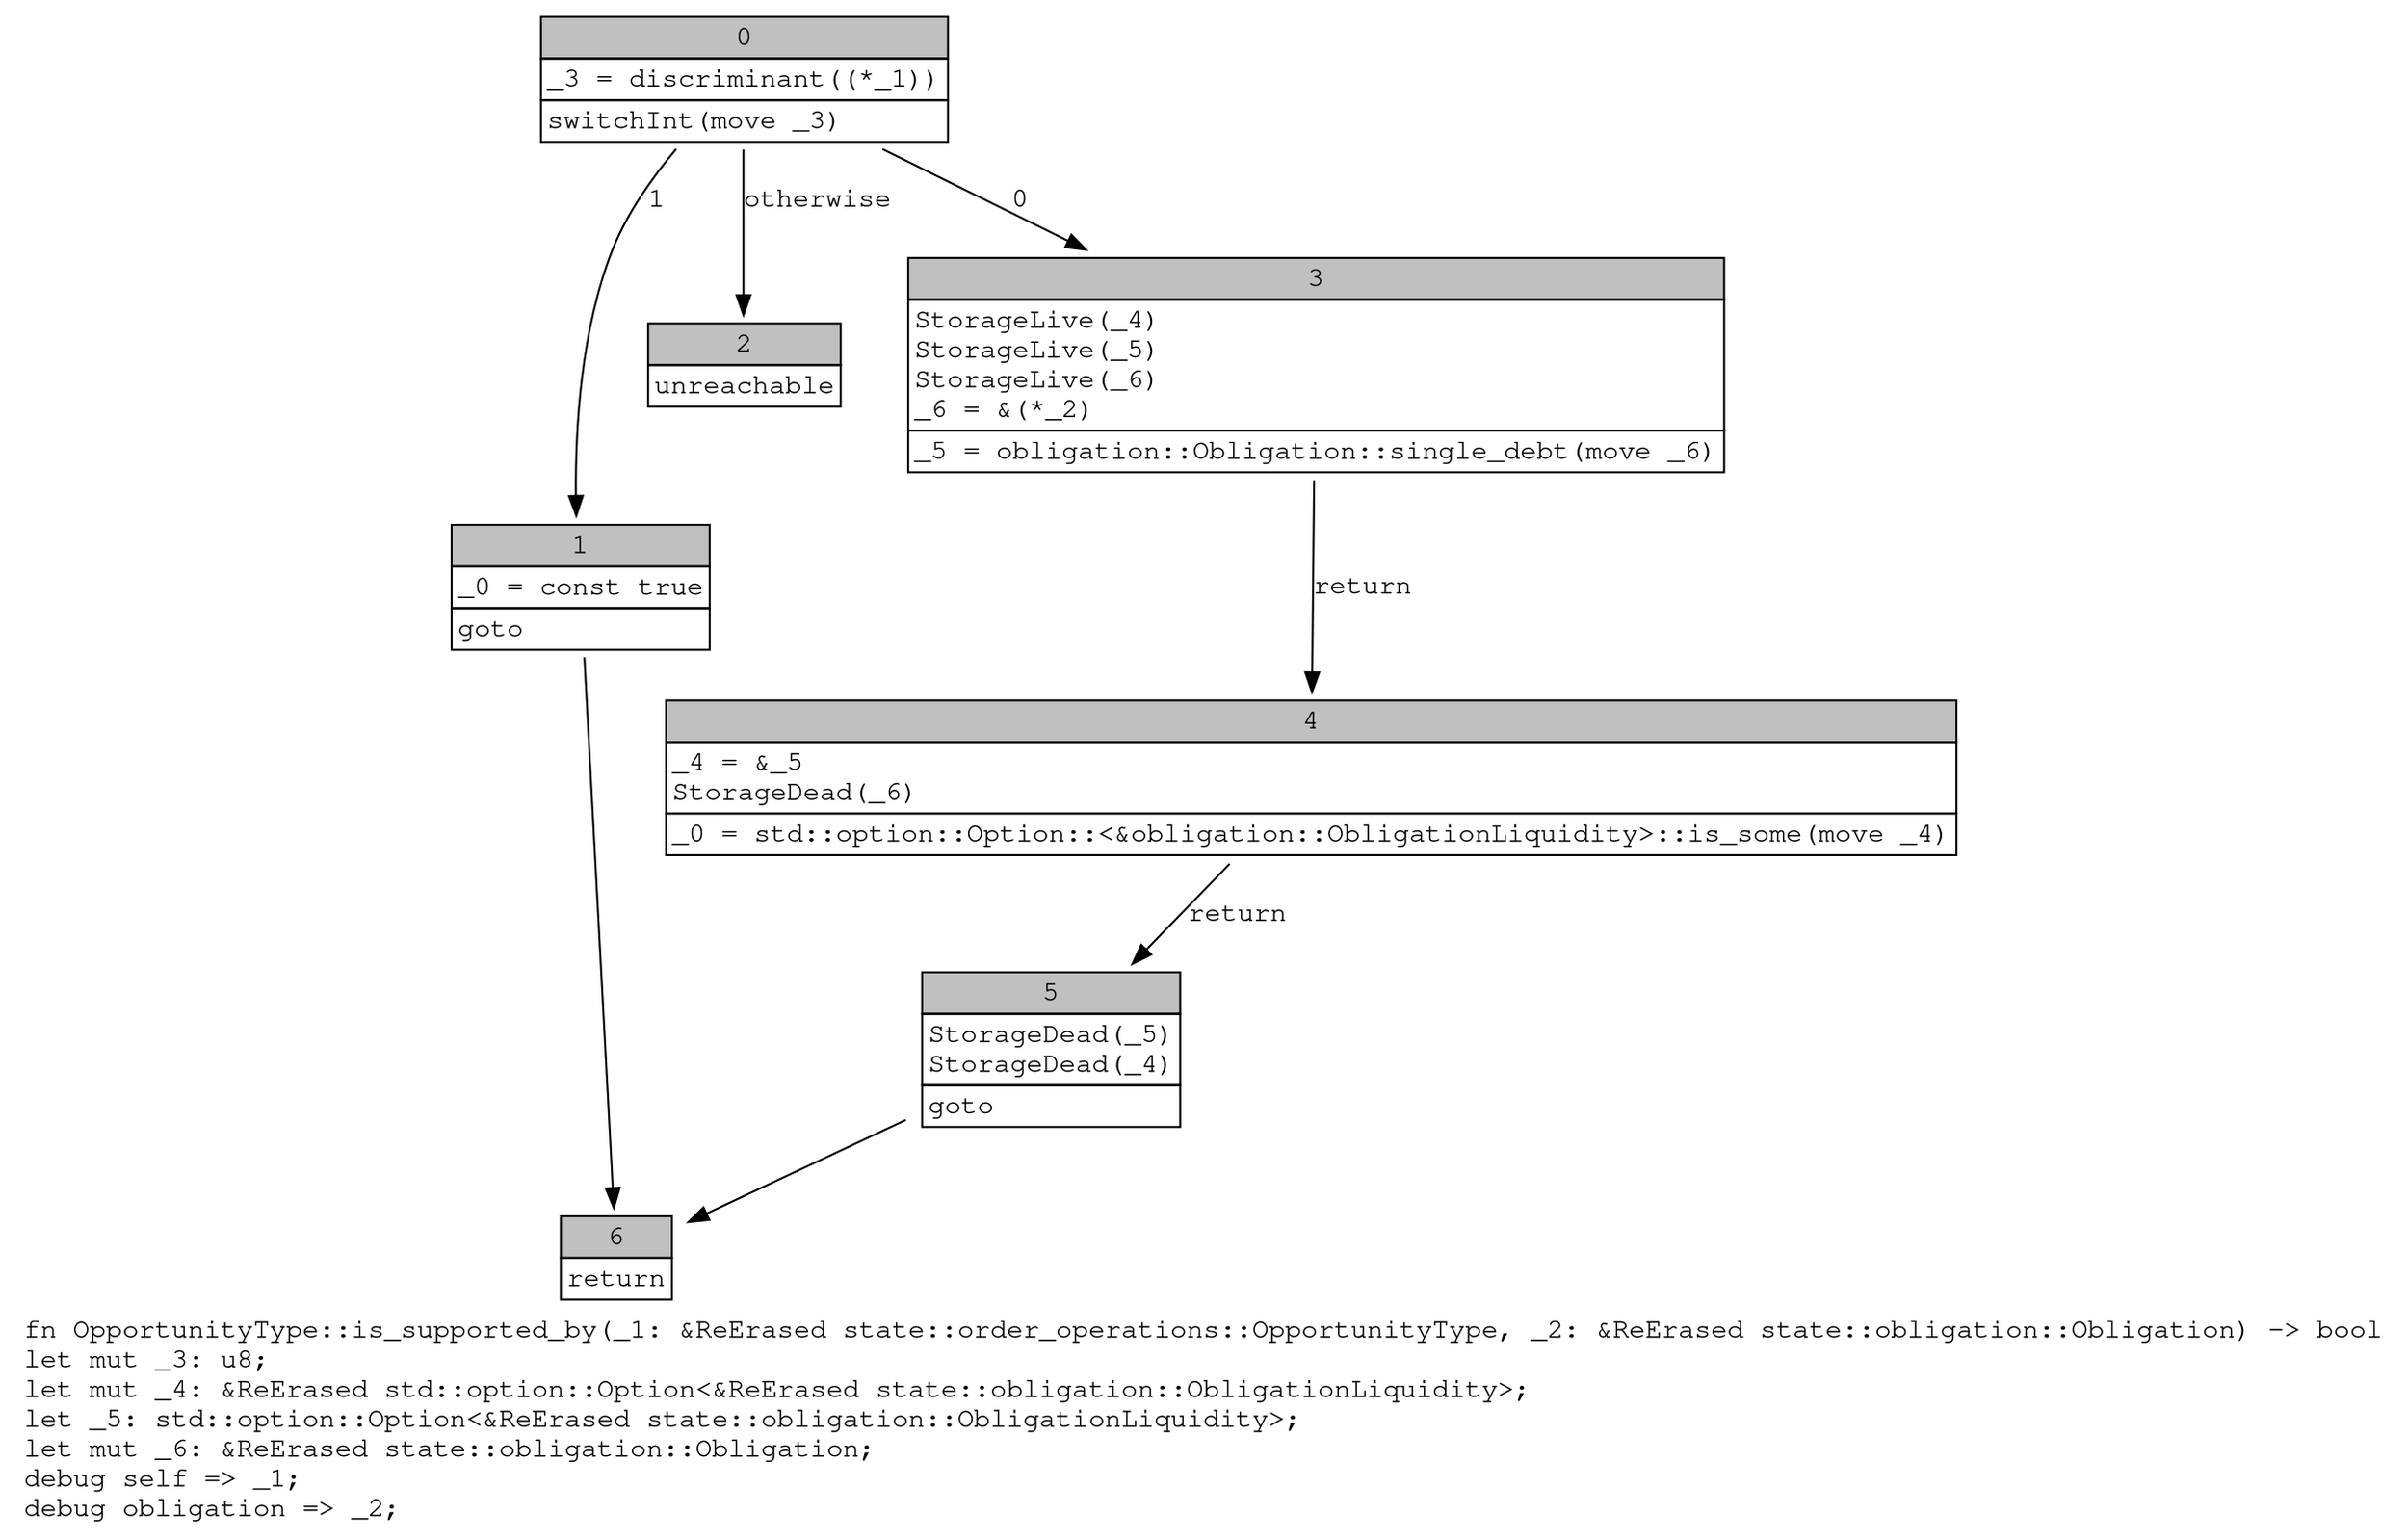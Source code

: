 digraph Mir_0_1788 {
    graph [fontname="Courier, monospace"];
    node [fontname="Courier, monospace"];
    edge [fontname="Courier, monospace"];
    label=<fn OpportunityType::is_supported_by(_1: &amp;ReErased state::order_operations::OpportunityType, _2: &amp;ReErased state::obligation::Obligation) -&gt; bool<br align="left"/>let mut _3: u8;<br align="left"/>let mut _4: &amp;ReErased std::option::Option&lt;&amp;ReErased state::obligation::ObligationLiquidity&gt;;<br align="left"/>let _5: std::option::Option&lt;&amp;ReErased state::obligation::ObligationLiquidity&gt;;<br align="left"/>let mut _6: &amp;ReErased state::obligation::Obligation;<br align="left"/>debug self =&gt; _1;<br align="left"/>debug obligation =&gt; _2;<br align="left"/>>;
    bb0__0_1788 [shape="none", label=<<table border="0" cellborder="1" cellspacing="0"><tr><td bgcolor="gray" align="center" colspan="1">0</td></tr><tr><td align="left" balign="left">_3 = discriminant((*_1))<br/></td></tr><tr><td align="left">switchInt(move _3)</td></tr></table>>];
    bb1__0_1788 [shape="none", label=<<table border="0" cellborder="1" cellspacing="0"><tr><td bgcolor="gray" align="center" colspan="1">1</td></tr><tr><td align="left" balign="left">_0 = const true<br/></td></tr><tr><td align="left">goto</td></tr></table>>];
    bb2__0_1788 [shape="none", label=<<table border="0" cellborder="1" cellspacing="0"><tr><td bgcolor="gray" align="center" colspan="1">2</td></tr><tr><td align="left">unreachable</td></tr></table>>];
    bb3__0_1788 [shape="none", label=<<table border="0" cellborder="1" cellspacing="0"><tr><td bgcolor="gray" align="center" colspan="1">3</td></tr><tr><td align="left" balign="left">StorageLive(_4)<br/>StorageLive(_5)<br/>StorageLive(_6)<br/>_6 = &amp;(*_2)<br/></td></tr><tr><td align="left">_5 = obligation::Obligation::single_debt(move _6)</td></tr></table>>];
    bb4__0_1788 [shape="none", label=<<table border="0" cellborder="1" cellspacing="0"><tr><td bgcolor="gray" align="center" colspan="1">4</td></tr><tr><td align="left" balign="left">_4 = &amp;_5<br/>StorageDead(_6)<br/></td></tr><tr><td align="left">_0 = std::option::Option::&lt;&amp;obligation::ObligationLiquidity&gt;::is_some(move _4)</td></tr></table>>];
    bb5__0_1788 [shape="none", label=<<table border="0" cellborder="1" cellspacing="0"><tr><td bgcolor="gray" align="center" colspan="1">5</td></tr><tr><td align="left" balign="left">StorageDead(_5)<br/>StorageDead(_4)<br/></td></tr><tr><td align="left">goto</td></tr></table>>];
    bb6__0_1788 [shape="none", label=<<table border="0" cellborder="1" cellspacing="0"><tr><td bgcolor="gray" align="center" colspan="1">6</td></tr><tr><td align="left">return</td></tr></table>>];
    bb0__0_1788 -> bb3__0_1788 [label="0"];
    bb0__0_1788 -> bb1__0_1788 [label="1"];
    bb0__0_1788 -> bb2__0_1788 [label="otherwise"];
    bb1__0_1788 -> bb6__0_1788 [label=""];
    bb3__0_1788 -> bb4__0_1788 [label="return"];
    bb4__0_1788 -> bb5__0_1788 [label="return"];
    bb5__0_1788 -> bb6__0_1788 [label=""];
}
